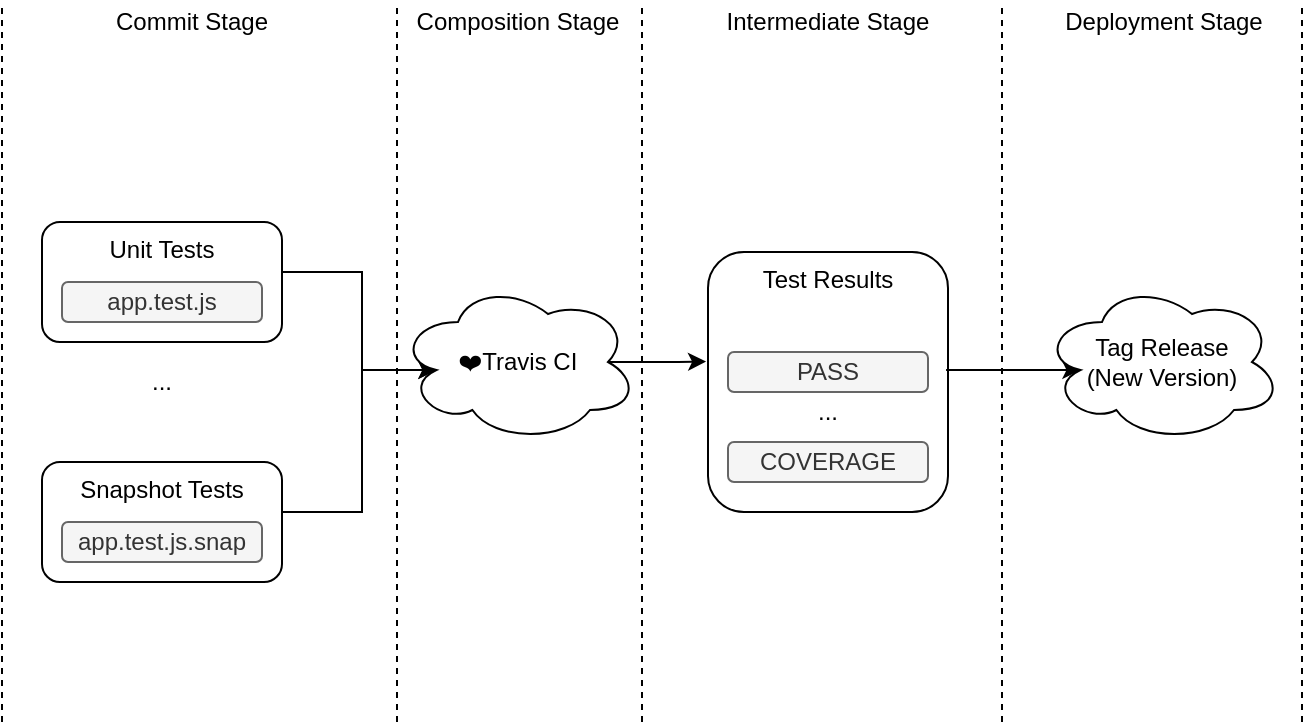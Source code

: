 <mxfile version="12.3.8" type="google" pages="1"><diagram id="By7ewFL767qThsYiPGLb" name="Page-1"><mxGraphModel dx="1422" dy="799" grid="1" gridSize="10" guides="1" tooltips="1" connect="1" arrows="1" fold="1" page="1" pageScale="1" pageWidth="827" pageHeight="1169" math="0" shadow="0"><root><mxCell id="0"/><mxCell id="1" parent="0"/><mxCell id="-p3pu6VnkJmE-ibHQFOz-11" style="edgeStyle=orthogonalEdgeStyle;rounded=0;orthogonalLoop=1;jettySize=auto;html=1;entryX=0.16;entryY=0.55;entryDx=0;entryDy=0;entryPerimeter=0;" parent="1" source="-p3pu6VnkJmE-ibHQFOz-2" target="-p3pu6VnkJmE-ibHQFOz-10" edge="1"><mxGeometry relative="1" as="geometry"><Array as="points"><mxPoint x="240" y="215"/><mxPoint x="240" y="264"/></Array></mxGeometry></mxCell><mxCell id="-p3pu6VnkJmE-ibHQFOz-2" value="Unit Tests" style="rounded=1;whiteSpace=wrap;html=1;verticalAlign=top;" parent="1" vertex="1"><mxGeometry x="80" y="190" width="120" height="60" as="geometry"/></mxCell><mxCell id="-p3pu6VnkJmE-ibHQFOz-3" value="..." style="text;html=1;strokeColor=none;fillColor=none;align=center;verticalAlign=middle;whiteSpace=wrap;rounded=0;" parent="1" vertex="1"><mxGeometry x="120" y="260" width="40" height="20" as="geometry"/></mxCell><mxCell id="-p3pu6VnkJmE-ibHQFOz-6" value="app.test.js" style="rounded=1;whiteSpace=wrap;html=1;fillColor=#f5f5f5;strokeColor=#666666;fontColor=#333333;" parent="1" vertex="1"><mxGeometry x="90" y="220" width="100" height="20" as="geometry"/></mxCell><mxCell id="-p3pu6VnkJmE-ibHQFOz-12" style="edgeStyle=orthogonalEdgeStyle;rounded=0;orthogonalLoop=1;jettySize=auto;html=1;entryX=0.16;entryY=0.55;entryDx=0;entryDy=0;entryPerimeter=0;" parent="1" source="-p3pu6VnkJmE-ibHQFOz-8" target="-p3pu6VnkJmE-ibHQFOz-10" edge="1"><mxGeometry relative="1" as="geometry"><Array as="points"><mxPoint x="240" y="335"/><mxPoint x="240" y="264"/></Array></mxGeometry></mxCell><mxCell id="-p3pu6VnkJmE-ibHQFOz-8" value="Snapshot Tests" style="rounded=1;whiteSpace=wrap;html=1;verticalAlign=top;" parent="1" vertex="1"><mxGeometry x="80" y="310" width="120" height="60" as="geometry"/></mxCell><mxCell id="-p3pu6VnkJmE-ibHQFOz-9" value="app.test.js.snap" style="rounded=1;whiteSpace=wrap;html=1;fillColor=#f5f5f5;strokeColor=#666666;fontColor=#333333;" parent="1" vertex="1"><mxGeometry x="90" y="340" width="100" height="20" as="geometry"/></mxCell><mxCell id="-p3pu6VnkJmE-ibHQFOz-19" style="edgeStyle=orthogonalEdgeStyle;rounded=0;orthogonalLoop=1;jettySize=auto;html=1;entryX=-0.008;entryY=0.421;entryDx=0;entryDy=0;entryPerimeter=0;exitX=0.875;exitY=0.5;exitDx=0;exitDy=0;exitPerimeter=0;" parent="1" source="-p3pu6VnkJmE-ibHQFOz-10" target="-p3pu6VnkJmE-ibHQFOz-14" edge="1"><mxGeometry relative="1" as="geometry"/></mxCell><mxCell id="-p3pu6VnkJmE-ibHQFOz-10" value="❤️Travis CI" style="ellipse;shape=cloud;whiteSpace=wrap;html=1;" parent="1" vertex="1"><mxGeometry x="258" y="220" width="120" height="80" as="geometry"/></mxCell><mxCell id="-p3pu6VnkJmE-ibHQFOz-14" value="Test Results" style="rounded=1;whiteSpace=wrap;html=1;verticalAlign=top;" parent="1" vertex="1"><mxGeometry x="413" y="205" width="120" height="130" as="geometry"/></mxCell><mxCell id="-p3pu6VnkJmE-ibHQFOz-15" value="PASS" style="rounded=1;whiteSpace=wrap;html=1;fillColor=#f5f5f5;strokeColor=#666666;fontColor=#333333;" parent="1" vertex="1"><mxGeometry x="423" y="255" width="100" height="20" as="geometry"/></mxCell><mxCell id="-p3pu6VnkJmE-ibHQFOz-16" value="" style="endArrow=none;dashed=1;html=1;" parent="1" edge="1"><mxGeometry width="50" height="50" relative="1" as="geometry"><mxPoint x="60" y="440" as="sourcePoint"/><mxPoint x="60" y="80" as="targetPoint"/></mxGeometry></mxCell><mxCell id="-p3pu6VnkJmE-ibHQFOz-17" value="" style="endArrow=none;dashed=1;html=1;" parent="1" edge="1"><mxGeometry width="50" height="50" relative="1" as="geometry"><mxPoint x="257.5" y="440" as="sourcePoint"/><mxPoint x="257.5" y="80" as="targetPoint"/></mxGeometry></mxCell><mxCell id="-p3pu6VnkJmE-ibHQFOz-18" value="" style="endArrow=none;dashed=1;html=1;" parent="1" edge="1"><mxGeometry width="50" height="50" relative="1" as="geometry"><mxPoint x="380" y="440" as="sourcePoint"/><mxPoint x="380" y="80" as="targetPoint"/></mxGeometry></mxCell><mxCell id="-p3pu6VnkJmE-ibHQFOz-20" value="COVERAGE" style="rounded=1;whiteSpace=wrap;html=1;fillColor=#f5f5f5;strokeColor=#666666;fontColor=#333333;" parent="1" vertex="1"><mxGeometry x="423" y="300" width="100" height="20" as="geometry"/></mxCell><mxCell id="-p3pu6VnkJmE-ibHQFOz-23" value="..." style="text;html=1;strokeColor=none;fillColor=none;align=center;verticalAlign=middle;whiteSpace=wrap;rounded=0;" parent="1" vertex="1"><mxGeometry x="453" y="275" width="40" height="20" as="geometry"/></mxCell><mxCell id="-p3pu6VnkJmE-ibHQFOz-25" style="edgeStyle=orthogonalEdgeStyle;rounded=0;orthogonalLoop=1;jettySize=auto;html=1;exitX=0.16;exitY=0.55;exitDx=0;exitDy=0;exitPerimeter=0;entryX=0.992;entryY=0.454;entryDx=0;entryDy=0;entryPerimeter=0;startArrow=classic;startFill=1;endArrow=none;endFill=0;" parent="1" source="-p3pu6VnkJmE-ibHQFOz-24" target="-p3pu6VnkJmE-ibHQFOz-14" edge="1"><mxGeometry relative="1" as="geometry"/></mxCell><mxCell id="-p3pu6VnkJmE-ibHQFOz-24" value="Tag Release&lt;br&gt;(New Version)" style="ellipse;shape=cloud;whiteSpace=wrap;html=1;" parent="1" vertex="1"><mxGeometry x="580" y="220" width="120" height="80" as="geometry"/></mxCell><mxCell id="-p3pu6VnkJmE-ibHQFOz-26" value="" style="endArrow=none;dashed=1;html=1;" parent="1" edge="1"><mxGeometry width="50" height="50" relative="1" as="geometry"><mxPoint x="560" y="440" as="sourcePoint"/><mxPoint x="560" y="80" as="targetPoint"/></mxGeometry></mxCell><mxCell id="-p3pu6VnkJmE-ibHQFOz-27" value="Commit Stage" style="text;html=1;strokeColor=none;fillColor=none;align=center;verticalAlign=middle;whiteSpace=wrap;rounded=0;" parent="1" vertex="1"><mxGeometry x="110" y="80" width="90" height="20" as="geometry"/></mxCell><mxCell id="-p3pu6VnkJmE-ibHQFOz-28" value="Composition Stage" style="text;html=1;strokeColor=none;fillColor=none;align=center;verticalAlign=middle;whiteSpace=wrap;rounded=0;" parent="1" vertex="1"><mxGeometry x="258" y="80" width="120" height="20" as="geometry"/></mxCell><mxCell id="-p3pu6VnkJmE-ibHQFOz-29" value="Intermediate Stage" style="text;html=1;strokeColor=none;fillColor=none;align=center;verticalAlign=middle;whiteSpace=wrap;rounded=0;" parent="1" vertex="1"><mxGeometry x="412" y="80" width="122" height="20" as="geometry"/></mxCell><mxCell id="-p3pu6VnkJmE-ibHQFOz-30" value="Deployment Stage" style="text;html=1;strokeColor=none;fillColor=none;align=center;verticalAlign=middle;whiteSpace=wrap;rounded=0;" parent="1" vertex="1"><mxGeometry x="580" y="80" width="122" height="20" as="geometry"/></mxCell><mxCell id="-p3pu6VnkJmE-ibHQFOz-31" value="" style="endArrow=none;dashed=1;html=1;" parent="1" edge="1"><mxGeometry width="50" height="50" relative="1" as="geometry"><mxPoint x="710" y="440" as="sourcePoint"/><mxPoint x="710" y="80" as="targetPoint"/></mxGeometry></mxCell></root></mxGraphModel></diagram></mxfile>